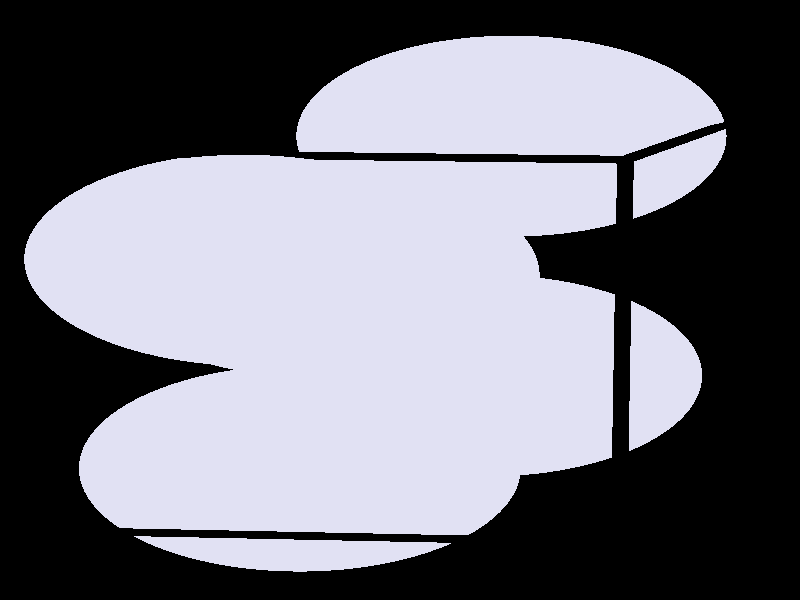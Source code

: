 #include "colors.inc"
#include "finish.inc"

global_settings {assumed_gamma 1 max_trace_level 6}
background {color White transmit 1.0}
camera {perspective
  right -4.79*x up 7.70*y
  direction 50.00*z
  location <0,0,50.00> look_at <0,0,0>}


light_source {<  2.00,   3.00,  40.00> color White
  area_light <0.70, 0, 0>, <0, 0.70, 0>, 3, 3
  adaptive 1 jitter}
// no fog
#declare simple = finish {phong 0.7}
#declare pale = finish {ambient 0.5 diffuse 0.85 roughness 0.001 specular 0.200 }
#declare intermediate = finish {ambient 0.3 diffuse 0.6 specular 0.1 roughness 0.04}
#declare vmd = finish {ambient 0.0 diffuse 0.65 phong 0.1 phong_size 40.0 specular 0.5 }
#declare jmol = finish {ambient 0.2 diffuse 0.6 specular 1 roughness 0.001 metallic}
#declare ase2 = finish {ambient 0.05 brilliance 3 diffuse 0.6 metallic specular 0.7 roughness 0.04 reflection 0.15}
#declare ase3 = finish {ambient 0.15 brilliance 2 diffuse 0.6 metallic specular 1.0 roughness 0.001 reflection 0.0}
#declare glass = finish {ambient 0.05 diffuse 0.3 specular 1.0 roughness 0.001}
#declare glass2 = finish {ambient 0.01 diffuse 0.3 specular 1.0 reflection 0.25 roughness 0.001}
#declare Rcell = 0.050;
#declare Rbond = 0.100;

#macro atom(LOC, R, COL, TRANS, FIN)
  sphere{LOC, R texture{pigment{color COL transmit TRANS} finish{FIN}}}
#end
#macro constrain(LOC, R, COL, TRANS FIN)
union{torus{R, Rcell rotate 45*z texture{pigment{color COL transmit TRANS} finish{FIN}}}
     torus{R, Rcell rotate -45*z texture{pigment{color COL transmit TRANS} finish{FIN}}}
     translate LOC}
#end

cylinder {< -2.28,  -3.04,  -1.46>, < -1.35,  -2.26,  -6.35>, Rcell pigment {Black}}
cylinder {< -2.27,   1.92,  -0.66>, < -1.33,   2.70,  -5.55>, Rcell pigment {Black}}
cylinder {<  1.35,   1.80,   0.01>, <  2.28,   2.58,  -4.88>, Rcell pigment {Black}}
cylinder {<  1.33,  -3.16,  -0.78>, <  2.27,  -2.38,  -5.68>, Rcell pigment {Black}}
cylinder {< -2.28,  -3.04,  -1.46>, < -2.27,   1.92,  -0.66>, Rcell pigment {Black}}
cylinder {< -1.35,  -2.26,  -6.35>, < -1.33,   2.70,  -5.55>, Rcell pigment {Black}}
cylinder {<  2.27,  -2.38,  -5.68>, <  2.28,   2.58,  -4.88>, Rcell pigment {Black}}
cylinder {<  1.33,  -3.16,  -0.78>, <  1.35,   1.80,   0.01>, Rcell pigment {Black}}
cylinder {< -2.28,  -3.04,  -1.46>, <  1.33,  -3.16,  -0.78>, Rcell pigment {Black}}
cylinder {< -1.35,  -2.26,  -6.35>, <  2.27,  -2.38,  -5.68>, Rcell pigment {Black}}
cylinder {< -1.33,   2.70,  -5.55>, <  2.28,   2.58,  -4.88>, Rcell pigment {Black}}
cylinder {< -2.27,   1.92,  -0.66>, <  1.35,   1.80,   0.01>, Rcell pigment {Black}}
atom(< -0.51,   0.34,  -2.65>, 1.39, rgb <0.75, 0.75, 0.90>, 0.0, ase2) // #0
atom(<  0.72,   2.27,  -3.99>, 1.39, rgb <0.75, 0.75, 0.90>, 0.0, ase2) // #1
atom(< -0.63,  -2.27,  -2.56>, 1.39, rgb <0.75, 0.75, 0.90>, 0.0, ase2) // #2
atom(<  0.55,  -1.04,  -3.65>, 1.39, rgb <0.75, 0.75, 0.90>, 0.0, ase2) // #3
atom(< -0.89,   0.53,  -0.70>, 1.39, rgb <0.75, 0.75, 0.90>, 0.0, ase2) // #4

// no constraints
